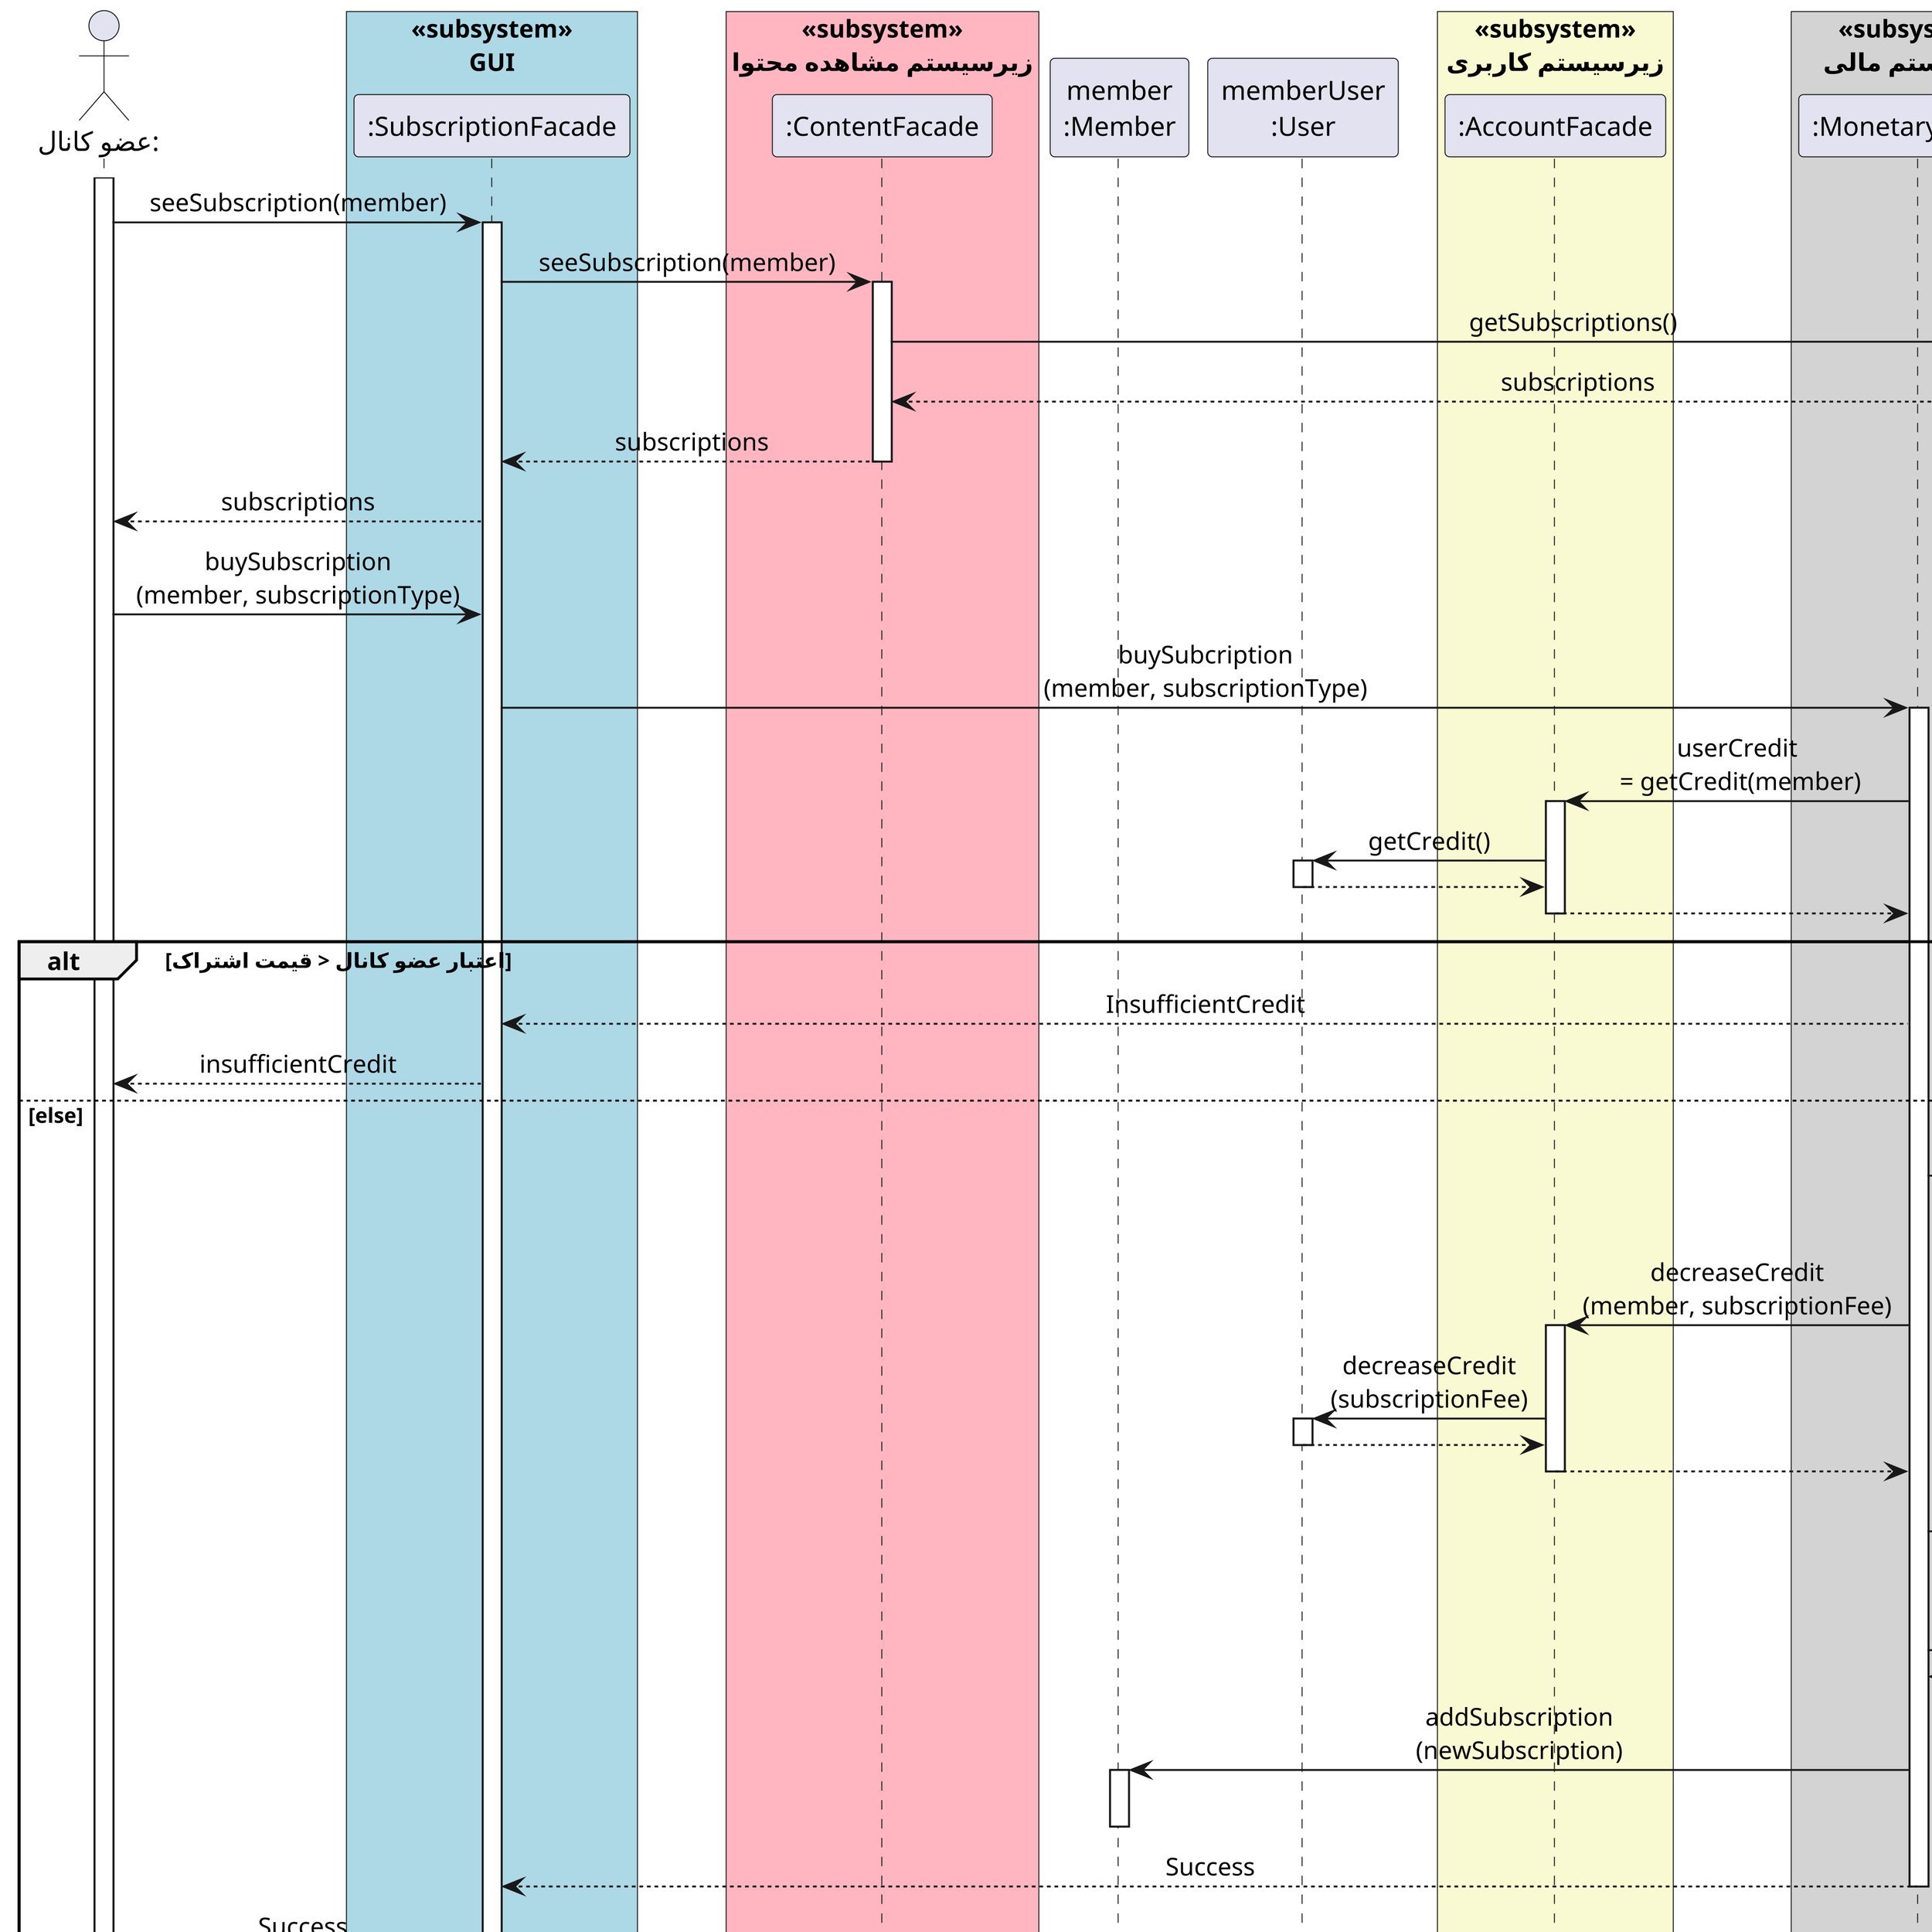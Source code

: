 @startuml buy_subscription


scale 4
skinparam DefaultFontName Vazir
skinparam DefaultTextAlignment center


actor ":عضو کانال" as member
box "«subsystem»\nGUI" #LightBlue
participant ":SubscriptionFacade" as ui
end box
box "«subsystem»\nزیرسیستم مشاهده محتوا" #LightPink
participant ":ContentFacade" as contentFacade
end box
participant "member\n:Member" as memberObj
participant "memberUser\n:User" as user
box "«subsystem»\nزیرسیستم کاربری" #LightGoldenRodYellow
participant ":AccountFacade" as accountFacade
end box
box "«subsystem»\nزیرسیستم مالی" #LightGrey
participant ":MonetaryFacade" as monetary
end box
participant "memberChanel\n:Chanel" as chanel
participant "newSubscription\n:Subscription" as subscription
box "«subsystem»\nپایگاه داده" #Moccasin
participant ":DatabaseFacade" as db
end box


activate member
member -> ui: seeSubscription(member)
activate ui
ui -> contentFacade: seeSubscription(member)
activate contentFacade
contentFacade -> chanel: getSubscriptions()
activate chanel
chanel --> contentFacade: subscriptions
deactivate chanel
contentFacade --> ui: subscriptions
deactivate contentFacade
ui --> member: subscriptions

member -> ui: buySubscription\n(member, subscriptionType)
ui -> monetary: buySubcription\n(member, subscriptionType)
activate monetary
monetary -> accountFacade: userCredit\n = getCredit(member)
activate accountFacade
accountFacade -> user: getCredit()
activate user
user --> accountFacade
deactivate user
accountFacade --> monetary
deactivate accountFacade

alt اعتبار عضو کانال < قیمت اشتراک
    monetary --> ui: InsufficientCredit
    ui --> member: insufficientCredit
else else
    monetary -> chanel: getFee(subscriptionType)
    activate chanel
    deactivate chanel
    monetary -> accountFacade: decreaseCredit\n(member, subscriptionFee)
    activate accountFacade
    accountFacade -> user: decreaseCredit\n(subscriptionFee)
    activate user
    user --> accountFacade
    deactivate user
    accountFacade --> monetary
    deactivate accountFacade
    monetary -> subscription **: «create»
    monetary -> db: save(newSubscription)
    activate db
    db --> monetary
    deactivate db
    monetary -> memberObj: addSubscription\n(newSubscription)
    activate memberObj
    deactivate memberObj
    monetary --> ui: Success
    deactivate monetary
    ui --> member: Success
    deactivate ui
end

deactivate member


@enduml